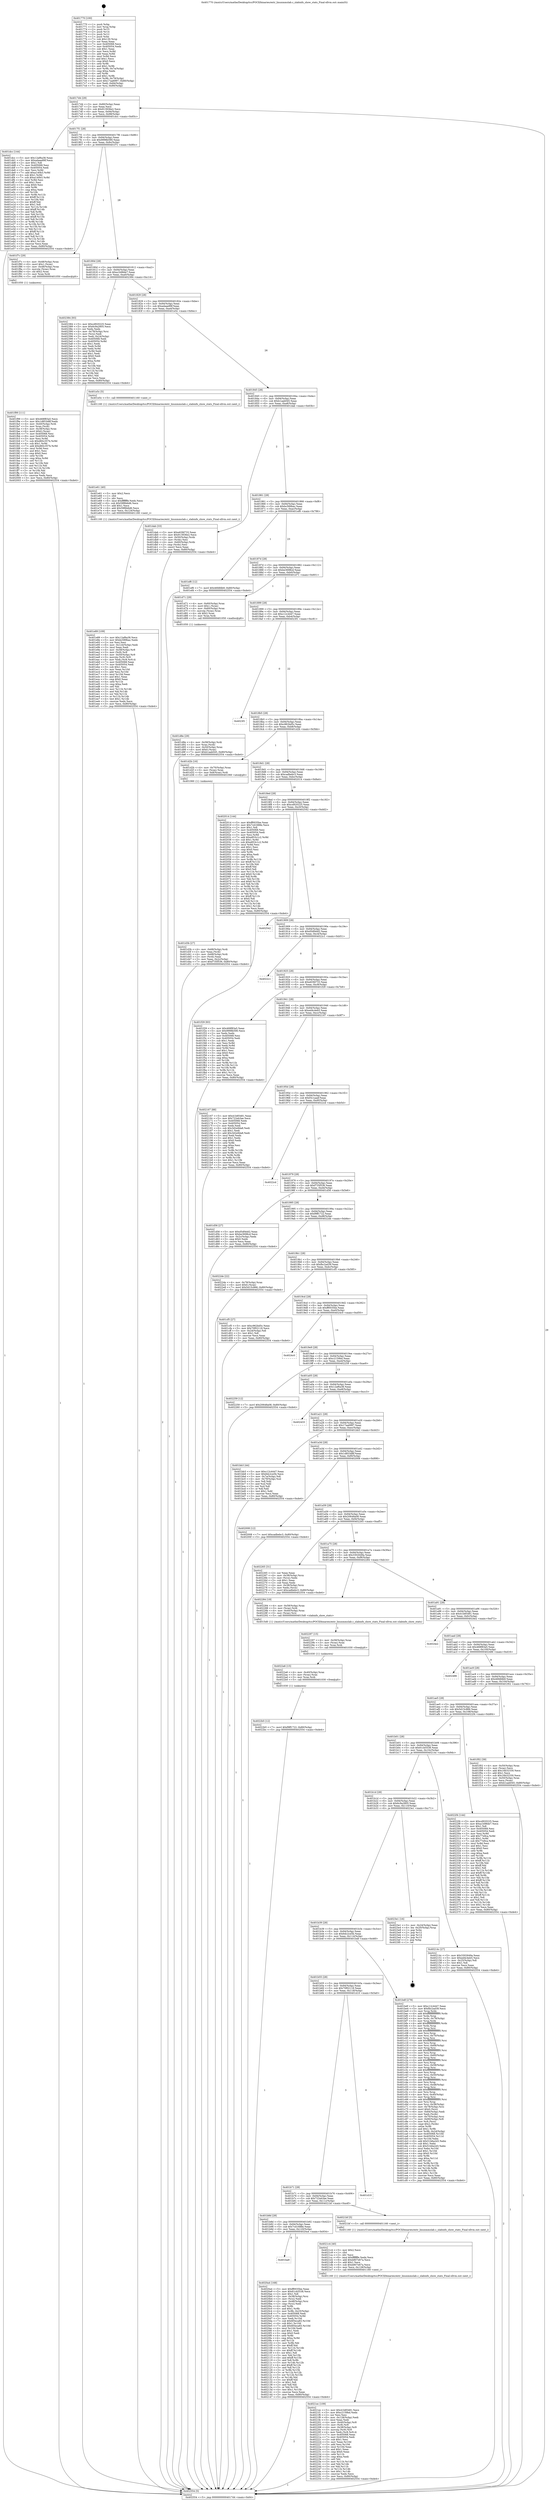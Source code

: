 digraph "0x401770" {
  label = "0x401770 (/mnt/c/Users/mathe/Desktop/tcc/POCII/binaries/extr_linuxmmslab.c_slabinfo_show_stats_Final-ollvm.out::main(0))"
  labelloc = "t"
  node[shape=record]

  Entry [label="",width=0.3,height=0.3,shape=circle,fillcolor=black,style=filled]
  "0x4017d4" [label="{
     0x4017d4 [29]\l
     | [instrs]\l
     &nbsp;&nbsp;0x4017d4 \<+3\>: mov -0x80(%rbp),%eax\l
     &nbsp;&nbsp;0x4017d7 \<+2\>: mov %eax,%ecx\l
     &nbsp;&nbsp;0x4017d9 \<+6\>: sub $0x913936e2,%ecx\l
     &nbsp;&nbsp;0x4017df \<+6\>: mov %eax,-0x94(%rbp)\l
     &nbsp;&nbsp;0x4017e5 \<+6\>: mov %ecx,-0x98(%rbp)\l
     &nbsp;&nbsp;0x4017eb \<+6\>: je 0000000000401dcc \<main+0x65c\>\l
  }"]
  "0x401dcc" [label="{
     0x401dcc [144]\l
     | [instrs]\l
     &nbsp;&nbsp;0x401dcc \<+5\>: mov $0x12af6a38,%eax\l
     &nbsp;&nbsp;0x401dd1 \<+5\>: mov $0xadaae89f,%ecx\l
     &nbsp;&nbsp;0x401dd6 \<+2\>: mov $0x1,%dl\l
     &nbsp;&nbsp;0x401dd8 \<+7\>: mov 0x405068,%esi\l
     &nbsp;&nbsp;0x401ddf \<+7\>: mov 0x405054,%edi\l
     &nbsp;&nbsp;0x401de6 \<+3\>: mov %esi,%r8d\l
     &nbsp;&nbsp;0x401de9 \<+7\>: add $0xa140b3,%r8d\l
     &nbsp;&nbsp;0x401df0 \<+4\>: sub $0x1,%r8d\l
     &nbsp;&nbsp;0x401df4 \<+7\>: sub $0xa140b3,%r8d\l
     &nbsp;&nbsp;0x401dfb \<+4\>: imul %r8d,%esi\l
     &nbsp;&nbsp;0x401dff \<+3\>: and $0x1,%esi\l
     &nbsp;&nbsp;0x401e02 \<+3\>: cmp $0x0,%esi\l
     &nbsp;&nbsp;0x401e05 \<+4\>: sete %r9b\l
     &nbsp;&nbsp;0x401e09 \<+3\>: cmp $0xa,%edi\l
     &nbsp;&nbsp;0x401e0c \<+4\>: setl %r10b\l
     &nbsp;&nbsp;0x401e10 \<+3\>: mov %r9b,%r11b\l
     &nbsp;&nbsp;0x401e13 \<+4\>: xor $0xff,%r11b\l
     &nbsp;&nbsp;0x401e17 \<+3\>: mov %r10b,%bl\l
     &nbsp;&nbsp;0x401e1a \<+3\>: xor $0xff,%bl\l
     &nbsp;&nbsp;0x401e1d \<+3\>: xor $0x1,%dl\l
     &nbsp;&nbsp;0x401e20 \<+3\>: mov %r11b,%r14b\l
     &nbsp;&nbsp;0x401e23 \<+4\>: and $0xff,%r14b\l
     &nbsp;&nbsp;0x401e27 \<+3\>: and %dl,%r9b\l
     &nbsp;&nbsp;0x401e2a \<+3\>: mov %bl,%r15b\l
     &nbsp;&nbsp;0x401e2d \<+4\>: and $0xff,%r15b\l
     &nbsp;&nbsp;0x401e31 \<+3\>: and %dl,%r10b\l
     &nbsp;&nbsp;0x401e34 \<+3\>: or %r9b,%r14b\l
     &nbsp;&nbsp;0x401e37 \<+3\>: or %r10b,%r15b\l
     &nbsp;&nbsp;0x401e3a \<+3\>: xor %r15b,%r14b\l
     &nbsp;&nbsp;0x401e3d \<+3\>: or %bl,%r11b\l
     &nbsp;&nbsp;0x401e40 \<+4\>: xor $0xff,%r11b\l
     &nbsp;&nbsp;0x401e44 \<+3\>: or $0x1,%dl\l
     &nbsp;&nbsp;0x401e47 \<+3\>: and %dl,%r11b\l
     &nbsp;&nbsp;0x401e4a \<+3\>: or %r11b,%r14b\l
     &nbsp;&nbsp;0x401e4d \<+4\>: test $0x1,%r14b\l
     &nbsp;&nbsp;0x401e51 \<+3\>: cmovne %ecx,%eax\l
     &nbsp;&nbsp;0x401e54 \<+3\>: mov %eax,-0x80(%rbp)\l
     &nbsp;&nbsp;0x401e57 \<+5\>: jmp 0000000000402554 \<main+0xde4\>\l
  }"]
  "0x4017f1" [label="{
     0x4017f1 [28]\l
     | [instrs]\l
     &nbsp;&nbsp;0x4017f1 \<+5\>: jmp 00000000004017f6 \<main+0x86\>\l
     &nbsp;&nbsp;0x4017f6 \<+6\>: mov -0x94(%rbp),%eax\l
     &nbsp;&nbsp;0x4017fc \<+5\>: sub $0x9998b590,%eax\l
     &nbsp;&nbsp;0x401801 \<+6\>: mov %eax,-0x9c(%rbp)\l
     &nbsp;&nbsp;0x401807 \<+6\>: je 0000000000401f7c \<main+0x80c\>\l
  }"]
  Exit [label="",width=0.3,height=0.3,shape=circle,fillcolor=black,style=filled,peripheries=2]
  "0x401f7c" [label="{
     0x401f7c [29]\l
     | [instrs]\l
     &nbsp;&nbsp;0x401f7c \<+4\>: mov -0x48(%rbp),%rax\l
     &nbsp;&nbsp;0x401f80 \<+6\>: movl $0x1,(%rax)\l
     &nbsp;&nbsp;0x401f86 \<+4\>: mov -0x48(%rbp),%rax\l
     &nbsp;&nbsp;0x401f8a \<+3\>: movslq (%rax),%rax\l
     &nbsp;&nbsp;0x401f8d \<+4\>: shl $0x2,%rax\l
     &nbsp;&nbsp;0x401f91 \<+3\>: mov %rax,%rdi\l
     &nbsp;&nbsp;0x401f94 \<+5\>: call 0000000000401050 \<malloc@plt\>\l
     | [calls]\l
     &nbsp;&nbsp;0x401050 \{1\} (unknown)\l
  }"]
  "0x40180d" [label="{
     0x40180d [28]\l
     | [instrs]\l
     &nbsp;&nbsp;0x40180d \<+5\>: jmp 0000000000401812 \<main+0xa2\>\l
     &nbsp;&nbsp;0x401812 \<+6\>: mov -0x94(%rbp),%eax\l
     &nbsp;&nbsp;0x401818 \<+5\>: sub $0xa1b98de7,%eax\l
     &nbsp;&nbsp;0x40181d \<+6\>: mov %eax,-0xa0(%rbp)\l
     &nbsp;&nbsp;0x401823 \<+6\>: je 0000000000402384 \<main+0xc14\>\l
  }"]
  "0x4022b5" [label="{
     0x4022b5 [12]\l
     | [instrs]\l
     &nbsp;&nbsp;0x4022b5 \<+7\>: movl $0xf9ff1722,-0x80(%rbp)\l
     &nbsp;&nbsp;0x4022bc \<+5\>: jmp 0000000000402554 \<main+0xde4\>\l
  }"]
  "0x402384" [label="{
     0x402384 [93]\l
     | [instrs]\l
     &nbsp;&nbsp;0x402384 \<+5\>: mov $0xcd920225,%eax\l
     &nbsp;&nbsp;0x402389 \<+5\>: mov $0x6c9a2805,%ecx\l
     &nbsp;&nbsp;0x40238e \<+2\>: xor %edx,%edx\l
     &nbsp;&nbsp;0x402390 \<+4\>: mov -0x78(%rbp),%rsi\l
     &nbsp;&nbsp;0x402394 \<+2\>: mov (%rsi),%edi\l
     &nbsp;&nbsp;0x402396 \<+3\>: mov %edi,-0x24(%rbp)\l
     &nbsp;&nbsp;0x402399 \<+7\>: mov 0x405068,%edi\l
     &nbsp;&nbsp;0x4023a0 \<+8\>: mov 0x405054,%r8d\l
     &nbsp;&nbsp;0x4023a8 \<+3\>: sub $0x1,%edx\l
     &nbsp;&nbsp;0x4023ab \<+3\>: mov %edi,%r9d\l
     &nbsp;&nbsp;0x4023ae \<+3\>: add %edx,%r9d\l
     &nbsp;&nbsp;0x4023b1 \<+4\>: imul %r9d,%edi\l
     &nbsp;&nbsp;0x4023b5 \<+3\>: and $0x1,%edi\l
     &nbsp;&nbsp;0x4023b8 \<+3\>: cmp $0x0,%edi\l
     &nbsp;&nbsp;0x4023bb \<+4\>: sete %r10b\l
     &nbsp;&nbsp;0x4023bf \<+4\>: cmp $0xa,%r8d\l
     &nbsp;&nbsp;0x4023c3 \<+4\>: setl %r11b\l
     &nbsp;&nbsp;0x4023c7 \<+3\>: mov %r10b,%bl\l
     &nbsp;&nbsp;0x4023ca \<+3\>: and %r11b,%bl\l
     &nbsp;&nbsp;0x4023cd \<+3\>: xor %r11b,%r10b\l
     &nbsp;&nbsp;0x4023d0 \<+3\>: or %r10b,%bl\l
     &nbsp;&nbsp;0x4023d3 \<+3\>: test $0x1,%bl\l
     &nbsp;&nbsp;0x4023d6 \<+3\>: cmovne %ecx,%eax\l
     &nbsp;&nbsp;0x4023d9 \<+3\>: mov %eax,-0x80(%rbp)\l
     &nbsp;&nbsp;0x4023dc \<+5\>: jmp 0000000000402554 \<main+0xde4\>\l
  }"]
  "0x401829" [label="{
     0x401829 [28]\l
     | [instrs]\l
     &nbsp;&nbsp;0x401829 \<+5\>: jmp 000000000040182e \<main+0xbe\>\l
     &nbsp;&nbsp;0x40182e \<+6\>: mov -0x94(%rbp),%eax\l
     &nbsp;&nbsp;0x401834 \<+5\>: sub $0xadaae89f,%eax\l
     &nbsp;&nbsp;0x401839 \<+6\>: mov %eax,-0xa4(%rbp)\l
     &nbsp;&nbsp;0x40183f \<+6\>: je 0000000000401e5c \<main+0x6ec\>\l
  }"]
  "0x4022a6" [label="{
     0x4022a6 [15]\l
     | [instrs]\l
     &nbsp;&nbsp;0x4022a6 \<+4\>: mov -0x40(%rbp),%rax\l
     &nbsp;&nbsp;0x4022aa \<+3\>: mov (%rax),%rax\l
     &nbsp;&nbsp;0x4022ad \<+3\>: mov %rax,%rdi\l
     &nbsp;&nbsp;0x4022b0 \<+5\>: call 0000000000401030 \<free@plt\>\l
     | [calls]\l
     &nbsp;&nbsp;0x401030 \{1\} (unknown)\l
  }"]
  "0x401e5c" [label="{
     0x401e5c [5]\l
     | [instrs]\l
     &nbsp;&nbsp;0x401e5c \<+5\>: call 0000000000401160 \<next_i\>\l
     | [calls]\l
     &nbsp;&nbsp;0x401160 \{1\} (/mnt/c/Users/mathe/Desktop/tcc/POCII/binaries/extr_linuxmmslab.c_slabinfo_show_stats_Final-ollvm.out::next_i)\l
  }"]
  "0x401845" [label="{
     0x401845 [28]\l
     | [instrs]\l
     &nbsp;&nbsp;0x401845 \<+5\>: jmp 000000000040184a \<main+0xda\>\l
     &nbsp;&nbsp;0x40184a \<+6\>: mov -0x94(%rbp),%eax\l
     &nbsp;&nbsp;0x401850 \<+5\>: sub $0xb1aab045,%eax\l
     &nbsp;&nbsp;0x401855 \<+6\>: mov %eax,-0xa8(%rbp)\l
     &nbsp;&nbsp;0x40185b \<+6\>: je 0000000000401dab \<main+0x63b\>\l
  }"]
  "0x402297" [label="{
     0x402297 [15]\l
     | [instrs]\l
     &nbsp;&nbsp;0x402297 \<+4\>: mov -0x58(%rbp),%rax\l
     &nbsp;&nbsp;0x40229b \<+3\>: mov (%rax),%rax\l
     &nbsp;&nbsp;0x40229e \<+3\>: mov %rax,%rdi\l
     &nbsp;&nbsp;0x4022a1 \<+5\>: call 0000000000401030 \<free@plt\>\l
     | [calls]\l
     &nbsp;&nbsp;0x401030 \{1\} (unknown)\l
  }"]
  "0x401dab" [label="{
     0x401dab [33]\l
     | [instrs]\l
     &nbsp;&nbsp;0x401dab \<+5\>: mov $0xe63fd733,%eax\l
     &nbsp;&nbsp;0x401db0 \<+5\>: mov $0x913936e2,%ecx\l
     &nbsp;&nbsp;0x401db5 \<+4\>: mov -0x50(%rbp),%rdx\l
     &nbsp;&nbsp;0x401db9 \<+2\>: mov (%rdx),%esi\l
     &nbsp;&nbsp;0x401dbb \<+4\>: mov -0x60(%rbp),%rdx\l
     &nbsp;&nbsp;0x401dbf \<+2\>: cmp (%rdx),%esi\l
     &nbsp;&nbsp;0x401dc1 \<+3\>: cmovl %ecx,%eax\l
     &nbsp;&nbsp;0x401dc4 \<+3\>: mov %eax,-0x80(%rbp)\l
     &nbsp;&nbsp;0x401dc7 \<+5\>: jmp 0000000000402554 \<main+0xde4\>\l
  }"]
  "0x401861" [label="{
     0x401861 [28]\l
     | [instrs]\l
     &nbsp;&nbsp;0x401861 \<+5\>: jmp 0000000000401866 \<main+0xf6\>\l
     &nbsp;&nbsp;0x401866 \<+6\>: mov -0x94(%rbp),%eax\l
     &nbsp;&nbsp;0x40186c \<+5\>: sub $0xbc589bac,%eax\l
     &nbsp;&nbsp;0x401871 \<+6\>: mov %eax,-0xac(%rbp)\l
     &nbsp;&nbsp;0x401877 \<+6\>: je 0000000000401ef6 \<main+0x786\>\l
  }"]
  "0x4021ec" [label="{
     0x4021ec [109]\l
     | [instrs]\l
     &nbsp;&nbsp;0x4021ec \<+5\>: mov $0x41b85481,%ecx\l
     &nbsp;&nbsp;0x4021f1 \<+5\>: mov $0xc2159bd,%edx\l
     &nbsp;&nbsp;0x4021f6 \<+2\>: xor %esi,%esi\l
     &nbsp;&nbsp;0x4021f8 \<+6\>: mov -0x128(%rbp),%edi\l
     &nbsp;&nbsp;0x4021fe \<+3\>: imul %eax,%edi\l
     &nbsp;&nbsp;0x402201 \<+4\>: mov -0x40(%rbp),%r8\l
     &nbsp;&nbsp;0x402205 \<+3\>: mov (%r8),%r8\l
     &nbsp;&nbsp;0x402208 \<+4\>: mov -0x38(%rbp),%r9\l
     &nbsp;&nbsp;0x40220c \<+3\>: movslq (%r9),%r9\l
     &nbsp;&nbsp;0x40220f \<+4\>: mov %edi,(%r8,%r9,4)\l
     &nbsp;&nbsp;0x402213 \<+7\>: mov 0x405068,%eax\l
     &nbsp;&nbsp;0x40221a \<+7\>: mov 0x405054,%edi\l
     &nbsp;&nbsp;0x402221 \<+3\>: sub $0x1,%esi\l
     &nbsp;&nbsp;0x402224 \<+3\>: mov %eax,%r10d\l
     &nbsp;&nbsp;0x402227 \<+3\>: add %esi,%r10d\l
     &nbsp;&nbsp;0x40222a \<+4\>: imul %r10d,%eax\l
     &nbsp;&nbsp;0x40222e \<+3\>: and $0x1,%eax\l
     &nbsp;&nbsp;0x402231 \<+3\>: cmp $0x0,%eax\l
     &nbsp;&nbsp;0x402234 \<+4\>: sete %r11b\l
     &nbsp;&nbsp;0x402238 \<+3\>: cmp $0xa,%edi\l
     &nbsp;&nbsp;0x40223b \<+3\>: setl %bl\l
     &nbsp;&nbsp;0x40223e \<+3\>: mov %r11b,%r14b\l
     &nbsp;&nbsp;0x402241 \<+3\>: and %bl,%r14b\l
     &nbsp;&nbsp;0x402244 \<+3\>: xor %bl,%r11b\l
     &nbsp;&nbsp;0x402247 \<+3\>: or %r11b,%r14b\l
     &nbsp;&nbsp;0x40224a \<+4\>: test $0x1,%r14b\l
     &nbsp;&nbsp;0x40224e \<+3\>: cmovne %edx,%ecx\l
     &nbsp;&nbsp;0x402251 \<+3\>: mov %ecx,-0x80(%rbp)\l
     &nbsp;&nbsp;0x402254 \<+5\>: jmp 0000000000402554 \<main+0xde4\>\l
  }"]
  "0x401ef6" [label="{
     0x401ef6 [12]\l
     | [instrs]\l
     &nbsp;&nbsp;0x401ef6 \<+7\>: movl $0x46fdfdb9,-0x80(%rbp)\l
     &nbsp;&nbsp;0x401efd \<+5\>: jmp 0000000000402554 \<main+0xde4\>\l
  }"]
  "0x40187d" [label="{
     0x40187d [28]\l
     | [instrs]\l
     &nbsp;&nbsp;0x40187d \<+5\>: jmp 0000000000401882 \<main+0x112\>\l
     &nbsp;&nbsp;0x401882 \<+6\>: mov -0x94(%rbp),%eax\l
     &nbsp;&nbsp;0x401888 \<+5\>: sub $0xbe3698cd,%eax\l
     &nbsp;&nbsp;0x40188d \<+6\>: mov %eax,-0xb0(%rbp)\l
     &nbsp;&nbsp;0x401893 \<+6\>: je 0000000000401d71 \<main+0x601\>\l
  }"]
  "0x4021c4" [label="{
     0x4021c4 [40]\l
     | [instrs]\l
     &nbsp;&nbsp;0x4021c4 \<+5\>: mov $0x2,%ecx\l
     &nbsp;&nbsp;0x4021c9 \<+1\>: cltd\l
     &nbsp;&nbsp;0x4021ca \<+2\>: idiv %ecx\l
     &nbsp;&nbsp;0x4021cc \<+6\>: imul $0xfffffffe,%edx,%ecx\l
     &nbsp;&nbsp;0x4021d2 \<+6\>: add $0xb807e67a,%ecx\l
     &nbsp;&nbsp;0x4021d8 \<+3\>: add $0x1,%ecx\l
     &nbsp;&nbsp;0x4021db \<+6\>: sub $0xb807e67a,%ecx\l
     &nbsp;&nbsp;0x4021e1 \<+6\>: mov %ecx,-0x128(%rbp)\l
     &nbsp;&nbsp;0x4021e7 \<+5\>: call 0000000000401160 \<next_i\>\l
     | [calls]\l
     &nbsp;&nbsp;0x401160 \{1\} (/mnt/c/Users/mathe/Desktop/tcc/POCII/binaries/extr_linuxmmslab.c_slabinfo_show_stats_Final-ollvm.out::next_i)\l
  }"]
  "0x401d71" [label="{
     0x401d71 [29]\l
     | [instrs]\l
     &nbsp;&nbsp;0x401d71 \<+4\>: mov -0x60(%rbp),%rax\l
     &nbsp;&nbsp;0x401d75 \<+6\>: movl $0x1,(%rax)\l
     &nbsp;&nbsp;0x401d7b \<+4\>: mov -0x60(%rbp),%rax\l
     &nbsp;&nbsp;0x401d7f \<+3\>: movslq (%rax),%rax\l
     &nbsp;&nbsp;0x401d82 \<+4\>: shl $0x2,%rax\l
     &nbsp;&nbsp;0x401d86 \<+3\>: mov %rax,%rdi\l
     &nbsp;&nbsp;0x401d89 \<+5\>: call 0000000000401050 \<malloc@plt\>\l
     | [calls]\l
     &nbsp;&nbsp;0x401050 \{1\} (unknown)\l
  }"]
  "0x401899" [label="{
     0x401899 [28]\l
     | [instrs]\l
     &nbsp;&nbsp;0x401899 \<+5\>: jmp 000000000040189e \<main+0x12e\>\l
     &nbsp;&nbsp;0x40189e \<+6\>: mov -0x94(%rbp),%eax\l
     &nbsp;&nbsp;0x4018a4 \<+5\>: sub $0xc12c4447,%eax\l
     &nbsp;&nbsp;0x4018a9 \<+6\>: mov %eax,-0xb4(%rbp)\l
     &nbsp;&nbsp;0x4018af \<+6\>: je 00000000004023f1 \<main+0xc81\>\l
  }"]
  "0x401ba9" [label="{
     0x401ba9\l
  }", style=dashed]
  "0x4023f1" [label="{
     0x4023f1\l
  }", style=dashed]
  "0x4018b5" [label="{
     0x4018b5 [28]\l
     | [instrs]\l
     &nbsp;&nbsp;0x4018b5 \<+5\>: jmp 00000000004018ba \<main+0x14a\>\l
     &nbsp;&nbsp;0x4018ba \<+6\>: mov -0x94(%rbp),%eax\l
     &nbsp;&nbsp;0x4018c0 \<+5\>: sub $0xc962bd5c,%eax\l
     &nbsp;&nbsp;0x4018c5 \<+6\>: mov %eax,-0xb8(%rbp)\l
     &nbsp;&nbsp;0x4018cb \<+6\>: je 0000000000401d2b \<main+0x5bb\>\l
  }"]
  "0x4020a4" [label="{
     0x4020a4 [168]\l
     | [instrs]\l
     &nbsp;&nbsp;0x4020a4 \<+5\>: mov $0xff0035be,%eax\l
     &nbsp;&nbsp;0x4020a9 \<+5\>: mov $0x61cb5538,%ecx\l
     &nbsp;&nbsp;0x4020ae \<+2\>: mov $0x1,%dl\l
     &nbsp;&nbsp;0x4020b0 \<+4\>: mov -0x38(%rbp),%rsi\l
     &nbsp;&nbsp;0x4020b4 \<+2\>: mov (%rsi),%edi\l
     &nbsp;&nbsp;0x4020b6 \<+4\>: mov -0x48(%rbp),%rsi\l
     &nbsp;&nbsp;0x4020ba \<+2\>: cmp (%rsi),%edi\l
     &nbsp;&nbsp;0x4020bc \<+4\>: setl %r8b\l
     &nbsp;&nbsp;0x4020c0 \<+4\>: and $0x1,%r8b\l
     &nbsp;&nbsp;0x4020c4 \<+4\>: mov %r8b,-0x25(%rbp)\l
     &nbsp;&nbsp;0x4020c8 \<+7\>: mov 0x405068,%edi\l
     &nbsp;&nbsp;0x4020cf \<+8\>: mov 0x405054,%r9d\l
     &nbsp;&nbsp;0x4020d7 \<+3\>: mov %edi,%r10d\l
     &nbsp;&nbsp;0x4020da \<+7\>: sub $0x6f3eca83,%r10d\l
     &nbsp;&nbsp;0x4020e1 \<+4\>: sub $0x1,%r10d\l
     &nbsp;&nbsp;0x4020e5 \<+7\>: add $0x6f3eca83,%r10d\l
     &nbsp;&nbsp;0x4020ec \<+4\>: imul %r10d,%edi\l
     &nbsp;&nbsp;0x4020f0 \<+3\>: and $0x1,%edi\l
     &nbsp;&nbsp;0x4020f3 \<+3\>: cmp $0x0,%edi\l
     &nbsp;&nbsp;0x4020f6 \<+4\>: sete %r8b\l
     &nbsp;&nbsp;0x4020fa \<+4\>: cmp $0xa,%r9d\l
     &nbsp;&nbsp;0x4020fe \<+4\>: setl %r11b\l
     &nbsp;&nbsp;0x402102 \<+3\>: mov %r8b,%bl\l
     &nbsp;&nbsp;0x402105 \<+3\>: xor $0xff,%bl\l
     &nbsp;&nbsp;0x402108 \<+3\>: mov %r11b,%r14b\l
     &nbsp;&nbsp;0x40210b \<+4\>: xor $0xff,%r14b\l
     &nbsp;&nbsp;0x40210f \<+3\>: xor $0x1,%dl\l
     &nbsp;&nbsp;0x402112 \<+3\>: mov %bl,%r15b\l
     &nbsp;&nbsp;0x402115 \<+4\>: and $0xff,%r15b\l
     &nbsp;&nbsp;0x402119 \<+3\>: and %dl,%r8b\l
     &nbsp;&nbsp;0x40211c \<+3\>: mov %r14b,%r12b\l
     &nbsp;&nbsp;0x40211f \<+4\>: and $0xff,%r12b\l
     &nbsp;&nbsp;0x402123 \<+3\>: and %dl,%r11b\l
     &nbsp;&nbsp;0x402126 \<+3\>: or %r8b,%r15b\l
     &nbsp;&nbsp;0x402129 \<+3\>: or %r11b,%r12b\l
     &nbsp;&nbsp;0x40212c \<+3\>: xor %r12b,%r15b\l
     &nbsp;&nbsp;0x40212f \<+3\>: or %r14b,%bl\l
     &nbsp;&nbsp;0x402132 \<+3\>: xor $0xff,%bl\l
     &nbsp;&nbsp;0x402135 \<+3\>: or $0x1,%dl\l
     &nbsp;&nbsp;0x402138 \<+2\>: and %dl,%bl\l
     &nbsp;&nbsp;0x40213a \<+3\>: or %bl,%r15b\l
     &nbsp;&nbsp;0x40213d \<+4\>: test $0x1,%r15b\l
     &nbsp;&nbsp;0x402141 \<+3\>: cmovne %ecx,%eax\l
     &nbsp;&nbsp;0x402144 \<+3\>: mov %eax,-0x80(%rbp)\l
     &nbsp;&nbsp;0x402147 \<+5\>: jmp 0000000000402554 \<main+0xde4\>\l
  }"]
  "0x401d2b" [label="{
     0x401d2b [16]\l
     | [instrs]\l
     &nbsp;&nbsp;0x401d2b \<+4\>: mov -0x70(%rbp),%rax\l
     &nbsp;&nbsp;0x401d2f \<+3\>: mov (%rax),%rax\l
     &nbsp;&nbsp;0x401d32 \<+4\>: mov 0x8(%rax),%rdi\l
     &nbsp;&nbsp;0x401d36 \<+5\>: call 0000000000401060 \<atoi@plt\>\l
     | [calls]\l
     &nbsp;&nbsp;0x401060 \{1\} (unknown)\l
  }"]
  "0x4018d1" [label="{
     0x4018d1 [28]\l
     | [instrs]\l
     &nbsp;&nbsp;0x4018d1 \<+5\>: jmp 00000000004018d6 \<main+0x166\>\l
     &nbsp;&nbsp;0x4018d6 \<+6\>: mov -0x94(%rbp),%eax\l
     &nbsp;&nbsp;0x4018dc \<+5\>: sub $0xcadbebc3,%eax\l
     &nbsp;&nbsp;0x4018e1 \<+6\>: mov %eax,-0xbc(%rbp)\l
     &nbsp;&nbsp;0x4018e7 \<+6\>: je 0000000000402014 \<main+0x8a4\>\l
  }"]
  "0x401b8d" [label="{
     0x401b8d [28]\l
     | [instrs]\l
     &nbsp;&nbsp;0x401b8d \<+5\>: jmp 0000000000401b92 \<main+0x422\>\l
     &nbsp;&nbsp;0x401b92 \<+6\>: mov -0x94(%rbp),%eax\l
     &nbsp;&nbsp;0x401b98 \<+5\>: sub $0x7cd1688e,%eax\l
     &nbsp;&nbsp;0x401b9d \<+6\>: mov %eax,-0x120(%rbp)\l
     &nbsp;&nbsp;0x401ba3 \<+6\>: je 00000000004020a4 \<main+0x934\>\l
  }"]
  "0x402014" [label="{
     0x402014 [144]\l
     | [instrs]\l
     &nbsp;&nbsp;0x402014 \<+5\>: mov $0xff0035be,%eax\l
     &nbsp;&nbsp;0x402019 \<+5\>: mov $0x7cd1688e,%ecx\l
     &nbsp;&nbsp;0x40201e \<+2\>: mov $0x1,%dl\l
     &nbsp;&nbsp;0x402020 \<+7\>: mov 0x405068,%esi\l
     &nbsp;&nbsp;0x402027 \<+7\>: mov 0x405054,%edi\l
     &nbsp;&nbsp;0x40202e \<+3\>: mov %esi,%r8d\l
     &nbsp;&nbsp;0x402031 \<+7\>: add $0xe853c1c2,%r8d\l
     &nbsp;&nbsp;0x402038 \<+4\>: sub $0x1,%r8d\l
     &nbsp;&nbsp;0x40203c \<+7\>: sub $0xe853c1c2,%r8d\l
     &nbsp;&nbsp;0x402043 \<+4\>: imul %r8d,%esi\l
     &nbsp;&nbsp;0x402047 \<+3\>: and $0x1,%esi\l
     &nbsp;&nbsp;0x40204a \<+3\>: cmp $0x0,%esi\l
     &nbsp;&nbsp;0x40204d \<+4\>: sete %r9b\l
     &nbsp;&nbsp;0x402051 \<+3\>: cmp $0xa,%edi\l
     &nbsp;&nbsp;0x402054 \<+4\>: setl %r10b\l
     &nbsp;&nbsp;0x402058 \<+3\>: mov %r9b,%r11b\l
     &nbsp;&nbsp;0x40205b \<+4\>: xor $0xff,%r11b\l
     &nbsp;&nbsp;0x40205f \<+3\>: mov %r10b,%bl\l
     &nbsp;&nbsp;0x402062 \<+3\>: xor $0xff,%bl\l
     &nbsp;&nbsp;0x402065 \<+3\>: xor $0x0,%dl\l
     &nbsp;&nbsp;0x402068 \<+3\>: mov %r11b,%r14b\l
     &nbsp;&nbsp;0x40206b \<+4\>: and $0x0,%r14b\l
     &nbsp;&nbsp;0x40206f \<+3\>: and %dl,%r9b\l
     &nbsp;&nbsp;0x402072 \<+3\>: mov %bl,%r15b\l
     &nbsp;&nbsp;0x402075 \<+4\>: and $0x0,%r15b\l
     &nbsp;&nbsp;0x402079 \<+3\>: and %dl,%r10b\l
     &nbsp;&nbsp;0x40207c \<+3\>: or %r9b,%r14b\l
     &nbsp;&nbsp;0x40207f \<+3\>: or %r10b,%r15b\l
     &nbsp;&nbsp;0x402082 \<+3\>: xor %r15b,%r14b\l
     &nbsp;&nbsp;0x402085 \<+3\>: or %bl,%r11b\l
     &nbsp;&nbsp;0x402088 \<+4\>: xor $0xff,%r11b\l
     &nbsp;&nbsp;0x40208c \<+3\>: or $0x0,%dl\l
     &nbsp;&nbsp;0x40208f \<+3\>: and %dl,%r11b\l
     &nbsp;&nbsp;0x402092 \<+3\>: or %r11b,%r14b\l
     &nbsp;&nbsp;0x402095 \<+4\>: test $0x1,%r14b\l
     &nbsp;&nbsp;0x402099 \<+3\>: cmovne %ecx,%eax\l
     &nbsp;&nbsp;0x40209c \<+3\>: mov %eax,-0x80(%rbp)\l
     &nbsp;&nbsp;0x40209f \<+5\>: jmp 0000000000402554 \<main+0xde4\>\l
  }"]
  "0x4018ed" [label="{
     0x4018ed [28]\l
     | [instrs]\l
     &nbsp;&nbsp;0x4018ed \<+5\>: jmp 00000000004018f2 \<main+0x182\>\l
     &nbsp;&nbsp;0x4018f2 \<+6\>: mov -0x94(%rbp),%eax\l
     &nbsp;&nbsp;0x4018f8 \<+5\>: sub $0xcd920225,%eax\l
     &nbsp;&nbsp;0x4018fd \<+6\>: mov %eax,-0xc0(%rbp)\l
     &nbsp;&nbsp;0x401903 \<+6\>: je 0000000000402542 \<main+0xdd2\>\l
  }"]
  "0x4021bf" [label="{
     0x4021bf [5]\l
     | [instrs]\l
     &nbsp;&nbsp;0x4021bf \<+5\>: call 0000000000401160 \<next_i\>\l
     | [calls]\l
     &nbsp;&nbsp;0x401160 \{1\} (/mnt/c/Users/mathe/Desktop/tcc/POCII/binaries/extr_linuxmmslab.c_slabinfo_show_stats_Final-ollvm.out::next_i)\l
  }"]
  "0x402542" [label="{
     0x402542\l
  }", style=dashed]
  "0x401909" [label="{
     0x401909 [28]\l
     | [instrs]\l
     &nbsp;&nbsp;0x401909 \<+5\>: jmp 000000000040190e \<main+0x19e\>\l
     &nbsp;&nbsp;0x40190e \<+6\>: mov -0x94(%rbp),%eax\l
     &nbsp;&nbsp;0x401914 \<+5\>: sub $0xd5df4dd2,%eax\l
     &nbsp;&nbsp;0x401919 \<+6\>: mov %eax,-0xc4(%rbp)\l
     &nbsp;&nbsp;0x40191f \<+6\>: je 00000000004022c1 \<main+0xb51\>\l
  }"]
  "0x401b71" [label="{
     0x401b71 [28]\l
     | [instrs]\l
     &nbsp;&nbsp;0x401b71 \<+5\>: jmp 0000000000401b76 \<main+0x406\>\l
     &nbsp;&nbsp;0x401b76 \<+6\>: mov -0x94(%rbp),%eax\l
     &nbsp;&nbsp;0x401b7c \<+5\>: sub $0x722eb3ae,%eax\l
     &nbsp;&nbsp;0x401b81 \<+6\>: mov %eax,-0x11c(%rbp)\l
     &nbsp;&nbsp;0x401b87 \<+6\>: je 00000000004021bf \<main+0xa4f\>\l
  }"]
  "0x4022c1" [label="{
     0x4022c1\l
  }", style=dashed]
  "0x401925" [label="{
     0x401925 [28]\l
     | [instrs]\l
     &nbsp;&nbsp;0x401925 \<+5\>: jmp 000000000040192a \<main+0x1ba\>\l
     &nbsp;&nbsp;0x40192a \<+6\>: mov -0x94(%rbp),%eax\l
     &nbsp;&nbsp;0x401930 \<+5\>: sub $0xe63fd733,%eax\l
     &nbsp;&nbsp;0x401935 \<+6\>: mov %eax,-0xc8(%rbp)\l
     &nbsp;&nbsp;0x40193b \<+6\>: je 0000000000401f29 \<main+0x7b9\>\l
  }"]
  "0x401d10" [label="{
     0x401d10\l
  }", style=dashed]
  "0x401f29" [label="{
     0x401f29 [83]\l
     | [instrs]\l
     &nbsp;&nbsp;0x401f29 \<+5\>: mov $0x468f83a5,%eax\l
     &nbsp;&nbsp;0x401f2e \<+5\>: mov $0x9998b590,%ecx\l
     &nbsp;&nbsp;0x401f33 \<+2\>: xor %edx,%edx\l
     &nbsp;&nbsp;0x401f35 \<+7\>: mov 0x405068,%esi\l
     &nbsp;&nbsp;0x401f3c \<+7\>: mov 0x405054,%edi\l
     &nbsp;&nbsp;0x401f43 \<+3\>: sub $0x1,%edx\l
     &nbsp;&nbsp;0x401f46 \<+3\>: mov %esi,%r8d\l
     &nbsp;&nbsp;0x401f49 \<+3\>: add %edx,%r8d\l
     &nbsp;&nbsp;0x401f4c \<+4\>: imul %r8d,%esi\l
     &nbsp;&nbsp;0x401f50 \<+3\>: and $0x1,%esi\l
     &nbsp;&nbsp;0x401f53 \<+3\>: cmp $0x0,%esi\l
     &nbsp;&nbsp;0x401f56 \<+4\>: sete %r9b\l
     &nbsp;&nbsp;0x401f5a \<+3\>: cmp $0xa,%edi\l
     &nbsp;&nbsp;0x401f5d \<+4\>: setl %r10b\l
     &nbsp;&nbsp;0x401f61 \<+3\>: mov %r9b,%r11b\l
     &nbsp;&nbsp;0x401f64 \<+3\>: and %r10b,%r11b\l
     &nbsp;&nbsp;0x401f67 \<+3\>: xor %r10b,%r9b\l
     &nbsp;&nbsp;0x401f6a \<+3\>: or %r9b,%r11b\l
     &nbsp;&nbsp;0x401f6d \<+4\>: test $0x1,%r11b\l
     &nbsp;&nbsp;0x401f71 \<+3\>: cmovne %ecx,%eax\l
     &nbsp;&nbsp;0x401f74 \<+3\>: mov %eax,-0x80(%rbp)\l
     &nbsp;&nbsp;0x401f77 \<+5\>: jmp 0000000000402554 \<main+0xde4\>\l
  }"]
  "0x401941" [label="{
     0x401941 [28]\l
     | [instrs]\l
     &nbsp;&nbsp;0x401941 \<+5\>: jmp 0000000000401946 \<main+0x1d6\>\l
     &nbsp;&nbsp;0x401946 \<+6\>: mov -0x94(%rbp),%eax\l
     &nbsp;&nbsp;0x40194c \<+5\>: sub $0xed4c4eb5,%eax\l
     &nbsp;&nbsp;0x401951 \<+6\>: mov %eax,-0xcc(%rbp)\l
     &nbsp;&nbsp;0x401957 \<+6\>: je 0000000000402167 \<main+0x9f7\>\l
  }"]
  "0x401f99" [label="{
     0x401f99 [111]\l
     | [instrs]\l
     &nbsp;&nbsp;0x401f99 \<+5\>: mov $0x468f83a5,%ecx\l
     &nbsp;&nbsp;0x401f9e \<+5\>: mov $0x1d853d8f,%edx\l
     &nbsp;&nbsp;0x401fa3 \<+4\>: mov -0x40(%rbp),%rdi\l
     &nbsp;&nbsp;0x401fa7 \<+3\>: mov %rax,(%rdi)\l
     &nbsp;&nbsp;0x401faa \<+4\>: mov -0x38(%rbp),%rax\l
     &nbsp;&nbsp;0x401fae \<+6\>: movl $0x0,(%rax)\l
     &nbsp;&nbsp;0x401fb4 \<+7\>: mov 0x405068,%esi\l
     &nbsp;&nbsp;0x401fbb \<+8\>: mov 0x405054,%r8d\l
     &nbsp;&nbsp;0x401fc3 \<+3\>: mov %esi,%r9d\l
     &nbsp;&nbsp;0x401fc6 \<+7\>: sub $0xd60c357b,%r9d\l
     &nbsp;&nbsp;0x401fcd \<+4\>: sub $0x1,%r9d\l
     &nbsp;&nbsp;0x401fd1 \<+7\>: add $0xd60c357b,%r9d\l
     &nbsp;&nbsp;0x401fd8 \<+4\>: imul %r9d,%esi\l
     &nbsp;&nbsp;0x401fdc \<+3\>: and $0x1,%esi\l
     &nbsp;&nbsp;0x401fdf \<+3\>: cmp $0x0,%esi\l
     &nbsp;&nbsp;0x401fe2 \<+4\>: sete %r10b\l
     &nbsp;&nbsp;0x401fe6 \<+4\>: cmp $0xa,%r8d\l
     &nbsp;&nbsp;0x401fea \<+4\>: setl %r11b\l
     &nbsp;&nbsp;0x401fee \<+3\>: mov %r10b,%bl\l
     &nbsp;&nbsp;0x401ff1 \<+3\>: and %r11b,%bl\l
     &nbsp;&nbsp;0x401ff4 \<+3\>: xor %r11b,%r10b\l
     &nbsp;&nbsp;0x401ff7 \<+3\>: or %r10b,%bl\l
     &nbsp;&nbsp;0x401ffa \<+3\>: test $0x1,%bl\l
     &nbsp;&nbsp;0x401ffd \<+3\>: cmovne %edx,%ecx\l
     &nbsp;&nbsp;0x402000 \<+3\>: mov %ecx,-0x80(%rbp)\l
     &nbsp;&nbsp;0x402003 \<+5\>: jmp 0000000000402554 \<main+0xde4\>\l
  }"]
  "0x402167" [label="{
     0x402167 [88]\l
     | [instrs]\l
     &nbsp;&nbsp;0x402167 \<+5\>: mov $0x41b85481,%eax\l
     &nbsp;&nbsp;0x40216c \<+5\>: mov $0x722eb3ae,%ecx\l
     &nbsp;&nbsp;0x402171 \<+7\>: mov 0x405068,%edx\l
     &nbsp;&nbsp;0x402178 \<+7\>: mov 0x405054,%esi\l
     &nbsp;&nbsp;0x40217f \<+2\>: mov %edx,%edi\l
     &nbsp;&nbsp;0x402181 \<+6\>: sub $0x3d2e9da8,%edi\l
     &nbsp;&nbsp;0x402187 \<+3\>: sub $0x1,%edi\l
     &nbsp;&nbsp;0x40218a \<+6\>: add $0x3d2e9da8,%edi\l
     &nbsp;&nbsp;0x402190 \<+3\>: imul %edi,%edx\l
     &nbsp;&nbsp;0x402193 \<+3\>: and $0x1,%edx\l
     &nbsp;&nbsp;0x402196 \<+3\>: cmp $0x0,%edx\l
     &nbsp;&nbsp;0x402199 \<+4\>: sete %r8b\l
     &nbsp;&nbsp;0x40219d \<+3\>: cmp $0xa,%esi\l
     &nbsp;&nbsp;0x4021a0 \<+4\>: setl %r9b\l
     &nbsp;&nbsp;0x4021a4 \<+3\>: mov %r8b,%r10b\l
     &nbsp;&nbsp;0x4021a7 \<+3\>: and %r9b,%r10b\l
     &nbsp;&nbsp;0x4021aa \<+3\>: xor %r9b,%r8b\l
     &nbsp;&nbsp;0x4021ad \<+3\>: or %r8b,%r10b\l
     &nbsp;&nbsp;0x4021b0 \<+4\>: test $0x1,%r10b\l
     &nbsp;&nbsp;0x4021b4 \<+3\>: cmovne %ecx,%eax\l
     &nbsp;&nbsp;0x4021b7 \<+3\>: mov %eax,-0x80(%rbp)\l
     &nbsp;&nbsp;0x4021ba \<+5\>: jmp 0000000000402554 \<main+0xde4\>\l
  }"]
  "0x40195d" [label="{
     0x40195d [28]\l
     | [instrs]\l
     &nbsp;&nbsp;0x40195d \<+5\>: jmp 0000000000401962 \<main+0x1f2\>\l
     &nbsp;&nbsp;0x401962 \<+6\>: mov -0x94(%rbp),%eax\l
     &nbsp;&nbsp;0x401968 \<+5\>: sub $0xf3c1aaef,%eax\l
     &nbsp;&nbsp;0x40196d \<+6\>: mov %eax,-0xd0(%rbp)\l
     &nbsp;&nbsp;0x401973 \<+6\>: je 00000000004022cd \<main+0xb5d\>\l
  }"]
  "0x401e89" [label="{
     0x401e89 [109]\l
     | [instrs]\l
     &nbsp;&nbsp;0x401e89 \<+5\>: mov $0x12af6a38,%ecx\l
     &nbsp;&nbsp;0x401e8e \<+5\>: mov $0xbc589bac,%edx\l
     &nbsp;&nbsp;0x401e93 \<+2\>: xor %esi,%esi\l
     &nbsp;&nbsp;0x401e95 \<+6\>: mov -0x124(%rbp),%edi\l
     &nbsp;&nbsp;0x401e9b \<+3\>: imul %eax,%edi\l
     &nbsp;&nbsp;0x401e9e \<+4\>: mov -0x58(%rbp),%r8\l
     &nbsp;&nbsp;0x401ea2 \<+3\>: mov (%r8),%r8\l
     &nbsp;&nbsp;0x401ea5 \<+4\>: mov -0x50(%rbp),%r9\l
     &nbsp;&nbsp;0x401ea9 \<+3\>: movslq (%r9),%r9\l
     &nbsp;&nbsp;0x401eac \<+4\>: mov %edi,(%r8,%r9,4)\l
     &nbsp;&nbsp;0x401eb0 \<+7\>: mov 0x405068,%eax\l
     &nbsp;&nbsp;0x401eb7 \<+7\>: mov 0x405054,%edi\l
     &nbsp;&nbsp;0x401ebe \<+3\>: sub $0x1,%esi\l
     &nbsp;&nbsp;0x401ec1 \<+3\>: mov %eax,%r10d\l
     &nbsp;&nbsp;0x401ec4 \<+3\>: add %esi,%r10d\l
     &nbsp;&nbsp;0x401ec7 \<+4\>: imul %r10d,%eax\l
     &nbsp;&nbsp;0x401ecb \<+3\>: and $0x1,%eax\l
     &nbsp;&nbsp;0x401ece \<+3\>: cmp $0x0,%eax\l
     &nbsp;&nbsp;0x401ed1 \<+4\>: sete %r11b\l
     &nbsp;&nbsp;0x401ed5 \<+3\>: cmp $0xa,%edi\l
     &nbsp;&nbsp;0x401ed8 \<+3\>: setl %bl\l
     &nbsp;&nbsp;0x401edb \<+3\>: mov %r11b,%r14b\l
     &nbsp;&nbsp;0x401ede \<+3\>: and %bl,%r14b\l
     &nbsp;&nbsp;0x401ee1 \<+3\>: xor %bl,%r11b\l
     &nbsp;&nbsp;0x401ee4 \<+3\>: or %r11b,%r14b\l
     &nbsp;&nbsp;0x401ee7 \<+4\>: test $0x1,%r14b\l
     &nbsp;&nbsp;0x401eeb \<+3\>: cmovne %edx,%ecx\l
     &nbsp;&nbsp;0x401eee \<+3\>: mov %ecx,-0x80(%rbp)\l
     &nbsp;&nbsp;0x401ef1 \<+5\>: jmp 0000000000402554 \<main+0xde4\>\l
  }"]
  "0x4022cd" [label="{
     0x4022cd\l
  }", style=dashed]
  "0x401979" [label="{
     0x401979 [28]\l
     | [instrs]\l
     &nbsp;&nbsp;0x401979 \<+5\>: jmp 000000000040197e \<main+0x20e\>\l
     &nbsp;&nbsp;0x40197e \<+6\>: mov -0x94(%rbp),%eax\l
     &nbsp;&nbsp;0x401984 \<+5\>: sub $0xf735f536,%eax\l
     &nbsp;&nbsp;0x401989 \<+6\>: mov %eax,-0xd4(%rbp)\l
     &nbsp;&nbsp;0x40198f \<+6\>: je 0000000000401d56 \<main+0x5e6\>\l
  }"]
  "0x401e61" [label="{
     0x401e61 [40]\l
     | [instrs]\l
     &nbsp;&nbsp;0x401e61 \<+5\>: mov $0x2,%ecx\l
     &nbsp;&nbsp;0x401e66 \<+1\>: cltd\l
     &nbsp;&nbsp;0x401e67 \<+2\>: idiv %ecx\l
     &nbsp;&nbsp;0x401e69 \<+6\>: imul $0xfffffffe,%edx,%ecx\l
     &nbsp;&nbsp;0x401e6f \<+6\>: sub $0x59f6b6d6,%ecx\l
     &nbsp;&nbsp;0x401e75 \<+3\>: add $0x1,%ecx\l
     &nbsp;&nbsp;0x401e78 \<+6\>: add $0x59f6b6d6,%ecx\l
     &nbsp;&nbsp;0x401e7e \<+6\>: mov %ecx,-0x124(%rbp)\l
     &nbsp;&nbsp;0x401e84 \<+5\>: call 0000000000401160 \<next_i\>\l
     | [calls]\l
     &nbsp;&nbsp;0x401160 \{1\} (/mnt/c/Users/mathe/Desktop/tcc/POCII/binaries/extr_linuxmmslab.c_slabinfo_show_stats_Final-ollvm.out::next_i)\l
  }"]
  "0x401d56" [label="{
     0x401d56 [27]\l
     | [instrs]\l
     &nbsp;&nbsp;0x401d56 \<+5\>: mov $0xd5df4dd2,%eax\l
     &nbsp;&nbsp;0x401d5b \<+5\>: mov $0xbe3698cd,%ecx\l
     &nbsp;&nbsp;0x401d60 \<+3\>: mov -0x2c(%rbp),%edx\l
     &nbsp;&nbsp;0x401d63 \<+3\>: cmp $0x0,%edx\l
     &nbsp;&nbsp;0x401d66 \<+3\>: cmove %ecx,%eax\l
     &nbsp;&nbsp;0x401d69 \<+3\>: mov %eax,-0x80(%rbp)\l
     &nbsp;&nbsp;0x401d6c \<+5\>: jmp 0000000000402554 \<main+0xde4\>\l
  }"]
  "0x401995" [label="{
     0x401995 [28]\l
     | [instrs]\l
     &nbsp;&nbsp;0x401995 \<+5\>: jmp 000000000040199a \<main+0x22a\>\l
     &nbsp;&nbsp;0x40199a \<+6\>: mov -0x94(%rbp),%eax\l
     &nbsp;&nbsp;0x4019a0 \<+5\>: sub $0xf9ff1722,%eax\l
     &nbsp;&nbsp;0x4019a5 \<+6\>: mov %eax,-0xd8(%rbp)\l
     &nbsp;&nbsp;0x4019ab \<+6\>: je 00000000004022de \<main+0xb6e\>\l
  }"]
  "0x401d8e" [label="{
     0x401d8e [29]\l
     | [instrs]\l
     &nbsp;&nbsp;0x401d8e \<+4\>: mov -0x58(%rbp),%rdi\l
     &nbsp;&nbsp;0x401d92 \<+3\>: mov %rax,(%rdi)\l
     &nbsp;&nbsp;0x401d95 \<+4\>: mov -0x50(%rbp),%rax\l
     &nbsp;&nbsp;0x401d99 \<+6\>: movl $0x0,(%rax)\l
     &nbsp;&nbsp;0x401d9f \<+7\>: movl $0xb1aab045,-0x80(%rbp)\l
     &nbsp;&nbsp;0x401da6 \<+5\>: jmp 0000000000402554 \<main+0xde4\>\l
  }"]
  "0x4022de" [label="{
     0x4022de [22]\l
     | [instrs]\l
     &nbsp;&nbsp;0x4022de \<+4\>: mov -0x78(%rbp),%rax\l
     &nbsp;&nbsp;0x4022e2 \<+6\>: movl $0x0,(%rax)\l
     &nbsp;&nbsp;0x4022e8 \<+7\>: movl $0x5d15c866,-0x80(%rbp)\l
     &nbsp;&nbsp;0x4022ef \<+5\>: jmp 0000000000402554 \<main+0xde4\>\l
  }"]
  "0x4019b1" [label="{
     0x4019b1 [28]\l
     | [instrs]\l
     &nbsp;&nbsp;0x4019b1 \<+5\>: jmp 00000000004019b6 \<main+0x246\>\l
     &nbsp;&nbsp;0x4019b6 \<+6\>: mov -0x94(%rbp),%eax\l
     &nbsp;&nbsp;0x4019bc \<+5\>: sub $0xfbc2ad39,%eax\l
     &nbsp;&nbsp;0x4019c1 \<+6\>: mov %eax,-0xdc(%rbp)\l
     &nbsp;&nbsp;0x4019c7 \<+6\>: je 0000000000401cf5 \<main+0x585\>\l
  }"]
  "0x401d3b" [label="{
     0x401d3b [27]\l
     | [instrs]\l
     &nbsp;&nbsp;0x401d3b \<+4\>: mov -0x68(%rbp),%rdi\l
     &nbsp;&nbsp;0x401d3f \<+2\>: mov %eax,(%rdi)\l
     &nbsp;&nbsp;0x401d41 \<+4\>: mov -0x68(%rbp),%rdi\l
     &nbsp;&nbsp;0x401d45 \<+2\>: mov (%rdi),%eax\l
     &nbsp;&nbsp;0x401d47 \<+3\>: mov %eax,-0x2c(%rbp)\l
     &nbsp;&nbsp;0x401d4a \<+7\>: movl $0xf735f536,-0x80(%rbp)\l
     &nbsp;&nbsp;0x401d51 \<+5\>: jmp 0000000000402554 \<main+0xde4\>\l
  }"]
  "0x401cf5" [label="{
     0x401cf5 [27]\l
     | [instrs]\l
     &nbsp;&nbsp;0x401cf5 \<+5\>: mov $0xc962bd5c,%eax\l
     &nbsp;&nbsp;0x401cfa \<+5\>: mov $0x70f02118,%ecx\l
     &nbsp;&nbsp;0x401cff \<+3\>: mov -0x2d(%rbp),%dl\l
     &nbsp;&nbsp;0x401d02 \<+3\>: test $0x1,%dl\l
     &nbsp;&nbsp;0x401d05 \<+3\>: cmovne %ecx,%eax\l
     &nbsp;&nbsp;0x401d08 \<+3\>: mov %eax,-0x80(%rbp)\l
     &nbsp;&nbsp;0x401d0b \<+5\>: jmp 0000000000402554 \<main+0xde4\>\l
  }"]
  "0x4019cd" [label="{
     0x4019cd [28]\l
     | [instrs]\l
     &nbsp;&nbsp;0x4019cd \<+5\>: jmp 00000000004019d2 \<main+0x262\>\l
     &nbsp;&nbsp;0x4019d2 \<+6\>: mov -0x94(%rbp),%eax\l
     &nbsp;&nbsp;0x4019d8 \<+5\>: sub $0xff0035be,%eax\l
     &nbsp;&nbsp;0x4019dd \<+6\>: mov %eax,-0xe0(%rbp)\l
     &nbsp;&nbsp;0x4019e3 \<+6\>: je 00000000004024c0 \<main+0xd50\>\l
  }"]
  "0x401b55" [label="{
     0x401b55 [28]\l
     | [instrs]\l
     &nbsp;&nbsp;0x401b55 \<+5\>: jmp 0000000000401b5a \<main+0x3ea\>\l
     &nbsp;&nbsp;0x401b5a \<+6\>: mov -0x94(%rbp),%eax\l
     &nbsp;&nbsp;0x401b60 \<+5\>: sub $0x70f02118,%eax\l
     &nbsp;&nbsp;0x401b65 \<+6\>: mov %eax,-0x118(%rbp)\l
     &nbsp;&nbsp;0x401b6b \<+6\>: je 0000000000401d10 \<main+0x5a0\>\l
  }"]
  "0x4024c0" [label="{
     0x4024c0\l
  }", style=dashed]
  "0x4019e9" [label="{
     0x4019e9 [28]\l
     | [instrs]\l
     &nbsp;&nbsp;0x4019e9 \<+5\>: jmp 00000000004019ee \<main+0x27e\>\l
     &nbsp;&nbsp;0x4019ee \<+6\>: mov -0x94(%rbp),%eax\l
     &nbsp;&nbsp;0x4019f4 \<+5\>: sub $0xc2159bd,%eax\l
     &nbsp;&nbsp;0x4019f9 \<+6\>: mov %eax,-0xe4(%rbp)\l
     &nbsp;&nbsp;0x4019ff \<+6\>: je 0000000000402259 \<main+0xae9\>\l
  }"]
  "0x401bdf" [label="{
     0x401bdf [278]\l
     | [instrs]\l
     &nbsp;&nbsp;0x401bdf \<+5\>: mov $0xc12c4447,%eax\l
     &nbsp;&nbsp;0x401be4 \<+5\>: mov $0xfbc2ad39,%ecx\l
     &nbsp;&nbsp;0x401be9 \<+3\>: mov %rsp,%rdx\l
     &nbsp;&nbsp;0x401bec \<+4\>: add $0xfffffffffffffff0,%rdx\l
     &nbsp;&nbsp;0x401bf0 \<+3\>: mov %rdx,%rsp\l
     &nbsp;&nbsp;0x401bf3 \<+4\>: mov %rdx,-0x78(%rbp)\l
     &nbsp;&nbsp;0x401bf7 \<+3\>: mov %rsp,%rdx\l
     &nbsp;&nbsp;0x401bfa \<+4\>: add $0xfffffffffffffff0,%rdx\l
     &nbsp;&nbsp;0x401bfe \<+3\>: mov %rdx,%rsp\l
     &nbsp;&nbsp;0x401c01 \<+3\>: mov %rsp,%rsi\l
     &nbsp;&nbsp;0x401c04 \<+4\>: add $0xfffffffffffffff0,%rsi\l
     &nbsp;&nbsp;0x401c08 \<+3\>: mov %rsi,%rsp\l
     &nbsp;&nbsp;0x401c0b \<+4\>: mov %rsi,-0x70(%rbp)\l
     &nbsp;&nbsp;0x401c0f \<+3\>: mov %rsp,%rsi\l
     &nbsp;&nbsp;0x401c12 \<+4\>: add $0xfffffffffffffff0,%rsi\l
     &nbsp;&nbsp;0x401c16 \<+3\>: mov %rsi,%rsp\l
     &nbsp;&nbsp;0x401c19 \<+4\>: mov %rsi,-0x68(%rbp)\l
     &nbsp;&nbsp;0x401c1d \<+3\>: mov %rsp,%rsi\l
     &nbsp;&nbsp;0x401c20 \<+4\>: add $0xfffffffffffffff0,%rsi\l
     &nbsp;&nbsp;0x401c24 \<+3\>: mov %rsi,%rsp\l
     &nbsp;&nbsp;0x401c27 \<+4\>: mov %rsi,-0x60(%rbp)\l
     &nbsp;&nbsp;0x401c2b \<+3\>: mov %rsp,%rsi\l
     &nbsp;&nbsp;0x401c2e \<+4\>: add $0xfffffffffffffff0,%rsi\l
     &nbsp;&nbsp;0x401c32 \<+3\>: mov %rsi,%rsp\l
     &nbsp;&nbsp;0x401c35 \<+4\>: mov %rsi,-0x58(%rbp)\l
     &nbsp;&nbsp;0x401c39 \<+3\>: mov %rsp,%rsi\l
     &nbsp;&nbsp;0x401c3c \<+4\>: add $0xfffffffffffffff0,%rsi\l
     &nbsp;&nbsp;0x401c40 \<+3\>: mov %rsi,%rsp\l
     &nbsp;&nbsp;0x401c43 \<+4\>: mov %rsi,-0x50(%rbp)\l
     &nbsp;&nbsp;0x401c47 \<+3\>: mov %rsp,%rsi\l
     &nbsp;&nbsp;0x401c4a \<+4\>: add $0xfffffffffffffff0,%rsi\l
     &nbsp;&nbsp;0x401c4e \<+3\>: mov %rsi,%rsp\l
     &nbsp;&nbsp;0x401c51 \<+4\>: mov %rsi,-0x48(%rbp)\l
     &nbsp;&nbsp;0x401c55 \<+3\>: mov %rsp,%rsi\l
     &nbsp;&nbsp;0x401c58 \<+4\>: add $0xfffffffffffffff0,%rsi\l
     &nbsp;&nbsp;0x401c5c \<+3\>: mov %rsi,%rsp\l
     &nbsp;&nbsp;0x401c5f \<+4\>: mov %rsi,-0x40(%rbp)\l
     &nbsp;&nbsp;0x401c63 \<+3\>: mov %rsp,%rsi\l
     &nbsp;&nbsp;0x401c66 \<+4\>: add $0xfffffffffffffff0,%rsi\l
     &nbsp;&nbsp;0x401c6a \<+3\>: mov %rsi,%rsp\l
     &nbsp;&nbsp;0x401c6d \<+4\>: mov %rsi,-0x38(%rbp)\l
     &nbsp;&nbsp;0x401c71 \<+4\>: mov -0x78(%rbp),%rsi\l
     &nbsp;&nbsp;0x401c75 \<+6\>: movl $0x0,(%rsi)\l
     &nbsp;&nbsp;0x401c7b \<+6\>: mov -0x84(%rbp),%edi\l
     &nbsp;&nbsp;0x401c81 \<+2\>: mov %edi,(%rdx)\l
     &nbsp;&nbsp;0x401c83 \<+4\>: mov -0x70(%rbp),%rsi\l
     &nbsp;&nbsp;0x401c87 \<+7\>: mov -0x90(%rbp),%r8\l
     &nbsp;&nbsp;0x401c8e \<+3\>: mov %r8,(%rsi)\l
     &nbsp;&nbsp;0x401c91 \<+3\>: cmpl $0x2,(%rdx)\l
     &nbsp;&nbsp;0x401c94 \<+4\>: setne %r9b\l
     &nbsp;&nbsp;0x401c98 \<+4\>: and $0x1,%r9b\l
     &nbsp;&nbsp;0x401c9c \<+4\>: mov %r9b,-0x2d(%rbp)\l
     &nbsp;&nbsp;0x401ca0 \<+8\>: mov 0x405068,%r10d\l
     &nbsp;&nbsp;0x401ca8 \<+8\>: mov 0x405054,%r11d\l
     &nbsp;&nbsp;0x401cb0 \<+3\>: mov %r10d,%ebx\l
     &nbsp;&nbsp;0x401cb3 \<+6\>: add $0x51b6a2d3,%ebx\l
     &nbsp;&nbsp;0x401cb9 \<+3\>: sub $0x1,%ebx\l
     &nbsp;&nbsp;0x401cbc \<+6\>: sub $0x51b6a2d3,%ebx\l
     &nbsp;&nbsp;0x401cc2 \<+4\>: imul %ebx,%r10d\l
     &nbsp;&nbsp;0x401cc6 \<+4\>: and $0x1,%r10d\l
     &nbsp;&nbsp;0x401cca \<+4\>: cmp $0x0,%r10d\l
     &nbsp;&nbsp;0x401cce \<+4\>: sete %r9b\l
     &nbsp;&nbsp;0x401cd2 \<+4\>: cmp $0xa,%r11d\l
     &nbsp;&nbsp;0x401cd6 \<+4\>: setl %r14b\l
     &nbsp;&nbsp;0x401cda \<+3\>: mov %r9b,%r15b\l
     &nbsp;&nbsp;0x401cdd \<+3\>: and %r14b,%r15b\l
     &nbsp;&nbsp;0x401ce0 \<+3\>: xor %r14b,%r9b\l
     &nbsp;&nbsp;0x401ce3 \<+3\>: or %r9b,%r15b\l
     &nbsp;&nbsp;0x401ce6 \<+4\>: test $0x1,%r15b\l
     &nbsp;&nbsp;0x401cea \<+3\>: cmovne %ecx,%eax\l
     &nbsp;&nbsp;0x401ced \<+3\>: mov %eax,-0x80(%rbp)\l
     &nbsp;&nbsp;0x401cf0 \<+5\>: jmp 0000000000402554 \<main+0xde4\>\l
  }"]
  "0x402259" [label="{
     0x402259 [12]\l
     | [instrs]\l
     &nbsp;&nbsp;0x402259 \<+7\>: movl $0x20648a08,-0x80(%rbp)\l
     &nbsp;&nbsp;0x402260 \<+5\>: jmp 0000000000402554 \<main+0xde4\>\l
  }"]
  "0x401a05" [label="{
     0x401a05 [28]\l
     | [instrs]\l
     &nbsp;&nbsp;0x401a05 \<+5\>: jmp 0000000000401a0a \<main+0x29a\>\l
     &nbsp;&nbsp;0x401a0a \<+6\>: mov -0x94(%rbp),%eax\l
     &nbsp;&nbsp;0x401a10 \<+5\>: sub $0x12af6a38,%eax\l
     &nbsp;&nbsp;0x401a15 \<+6\>: mov %eax,-0xe8(%rbp)\l
     &nbsp;&nbsp;0x401a1b \<+6\>: je 0000000000402433 \<main+0xcc3\>\l
  }"]
  "0x401b39" [label="{
     0x401b39 [28]\l
     | [instrs]\l
     &nbsp;&nbsp;0x401b39 \<+5\>: jmp 0000000000401b3e \<main+0x3ce\>\l
     &nbsp;&nbsp;0x401b3e \<+6\>: mov -0x94(%rbp),%eax\l
     &nbsp;&nbsp;0x401b44 \<+5\>: sub $0x6dc2ce5b,%eax\l
     &nbsp;&nbsp;0x401b49 \<+6\>: mov %eax,-0x114(%rbp)\l
     &nbsp;&nbsp;0x401b4f \<+6\>: je 0000000000401bdf \<main+0x46f\>\l
  }"]
  "0x402433" [label="{
     0x402433\l
  }", style=dashed]
  "0x401a21" [label="{
     0x401a21 [28]\l
     | [instrs]\l
     &nbsp;&nbsp;0x401a21 \<+5\>: jmp 0000000000401a26 \<main+0x2b6\>\l
     &nbsp;&nbsp;0x401a26 \<+6\>: mov -0x94(%rbp),%eax\l
     &nbsp;&nbsp;0x401a2c \<+5\>: sub $0x17aa6997,%eax\l
     &nbsp;&nbsp;0x401a31 \<+6\>: mov %eax,-0xec(%rbp)\l
     &nbsp;&nbsp;0x401a37 \<+6\>: je 0000000000401bb3 \<main+0x443\>\l
  }"]
  "0x4023e1" [label="{
     0x4023e1 [16]\l
     | [instrs]\l
     &nbsp;&nbsp;0x4023e1 \<+3\>: mov -0x24(%rbp),%eax\l
     &nbsp;&nbsp;0x4023e4 \<+4\>: lea -0x20(%rbp),%rsp\l
     &nbsp;&nbsp;0x4023e8 \<+1\>: pop %rbx\l
     &nbsp;&nbsp;0x4023e9 \<+2\>: pop %r12\l
     &nbsp;&nbsp;0x4023eb \<+2\>: pop %r14\l
     &nbsp;&nbsp;0x4023ed \<+2\>: pop %r15\l
     &nbsp;&nbsp;0x4023ef \<+1\>: pop %rbp\l
     &nbsp;&nbsp;0x4023f0 \<+1\>: ret\l
  }"]
  "0x401bb3" [label="{
     0x401bb3 [44]\l
     | [instrs]\l
     &nbsp;&nbsp;0x401bb3 \<+5\>: mov $0xc12c4447,%eax\l
     &nbsp;&nbsp;0x401bb8 \<+5\>: mov $0x6dc2ce5b,%ecx\l
     &nbsp;&nbsp;0x401bbd \<+3\>: mov -0x7a(%rbp),%dl\l
     &nbsp;&nbsp;0x401bc0 \<+4\>: mov -0x79(%rbp),%sil\l
     &nbsp;&nbsp;0x401bc4 \<+3\>: mov %dl,%dil\l
     &nbsp;&nbsp;0x401bc7 \<+3\>: and %sil,%dil\l
     &nbsp;&nbsp;0x401bca \<+3\>: xor %sil,%dl\l
     &nbsp;&nbsp;0x401bcd \<+3\>: or %dl,%dil\l
     &nbsp;&nbsp;0x401bd0 \<+4\>: test $0x1,%dil\l
     &nbsp;&nbsp;0x401bd4 \<+3\>: cmovne %ecx,%eax\l
     &nbsp;&nbsp;0x401bd7 \<+3\>: mov %eax,-0x80(%rbp)\l
     &nbsp;&nbsp;0x401bda \<+5\>: jmp 0000000000402554 \<main+0xde4\>\l
  }"]
  "0x401a3d" [label="{
     0x401a3d [28]\l
     | [instrs]\l
     &nbsp;&nbsp;0x401a3d \<+5\>: jmp 0000000000401a42 \<main+0x2d2\>\l
     &nbsp;&nbsp;0x401a42 \<+6\>: mov -0x94(%rbp),%eax\l
     &nbsp;&nbsp;0x401a48 \<+5\>: sub $0x1d853d8f,%eax\l
     &nbsp;&nbsp;0x401a4d \<+6\>: mov %eax,-0xf0(%rbp)\l
     &nbsp;&nbsp;0x401a53 \<+6\>: je 0000000000402008 \<main+0x898\>\l
  }"]
  "0x402554" [label="{
     0x402554 [5]\l
     | [instrs]\l
     &nbsp;&nbsp;0x402554 \<+5\>: jmp 00000000004017d4 \<main+0x64\>\l
  }"]
  "0x401770" [label="{
     0x401770 [100]\l
     | [instrs]\l
     &nbsp;&nbsp;0x401770 \<+1\>: push %rbp\l
     &nbsp;&nbsp;0x401771 \<+3\>: mov %rsp,%rbp\l
     &nbsp;&nbsp;0x401774 \<+2\>: push %r15\l
     &nbsp;&nbsp;0x401776 \<+2\>: push %r14\l
     &nbsp;&nbsp;0x401778 \<+2\>: push %r12\l
     &nbsp;&nbsp;0x40177a \<+1\>: push %rbx\l
     &nbsp;&nbsp;0x40177b \<+7\>: sub $0x130,%rsp\l
     &nbsp;&nbsp;0x401782 \<+2\>: xor %eax,%eax\l
     &nbsp;&nbsp;0x401784 \<+7\>: mov 0x405068,%ecx\l
     &nbsp;&nbsp;0x40178b \<+7\>: mov 0x405054,%edx\l
     &nbsp;&nbsp;0x401792 \<+3\>: sub $0x1,%eax\l
     &nbsp;&nbsp;0x401795 \<+3\>: mov %ecx,%r8d\l
     &nbsp;&nbsp;0x401798 \<+3\>: add %eax,%r8d\l
     &nbsp;&nbsp;0x40179b \<+4\>: imul %r8d,%ecx\l
     &nbsp;&nbsp;0x40179f \<+3\>: and $0x1,%ecx\l
     &nbsp;&nbsp;0x4017a2 \<+3\>: cmp $0x0,%ecx\l
     &nbsp;&nbsp;0x4017a5 \<+4\>: sete %r9b\l
     &nbsp;&nbsp;0x4017a9 \<+4\>: and $0x1,%r9b\l
     &nbsp;&nbsp;0x4017ad \<+4\>: mov %r9b,-0x7a(%rbp)\l
     &nbsp;&nbsp;0x4017b1 \<+3\>: cmp $0xa,%edx\l
     &nbsp;&nbsp;0x4017b4 \<+4\>: setl %r9b\l
     &nbsp;&nbsp;0x4017b8 \<+4\>: and $0x1,%r9b\l
     &nbsp;&nbsp;0x4017bc \<+4\>: mov %r9b,-0x79(%rbp)\l
     &nbsp;&nbsp;0x4017c0 \<+7\>: movl $0x17aa6997,-0x80(%rbp)\l
     &nbsp;&nbsp;0x4017c7 \<+6\>: mov %edi,-0x84(%rbp)\l
     &nbsp;&nbsp;0x4017cd \<+7\>: mov %rsi,-0x90(%rbp)\l
  }"]
  "0x401b1d" [label="{
     0x401b1d [28]\l
     | [instrs]\l
     &nbsp;&nbsp;0x401b1d \<+5\>: jmp 0000000000401b22 \<main+0x3b2\>\l
     &nbsp;&nbsp;0x401b22 \<+6\>: mov -0x94(%rbp),%eax\l
     &nbsp;&nbsp;0x401b28 \<+5\>: sub $0x6c9a2805,%eax\l
     &nbsp;&nbsp;0x401b2d \<+6\>: mov %eax,-0x110(%rbp)\l
     &nbsp;&nbsp;0x401b33 \<+6\>: je 00000000004023e1 \<main+0xc71\>\l
  }"]
  "0x402008" [label="{
     0x402008 [12]\l
     | [instrs]\l
     &nbsp;&nbsp;0x402008 \<+7\>: movl $0xcadbebc3,-0x80(%rbp)\l
     &nbsp;&nbsp;0x40200f \<+5\>: jmp 0000000000402554 \<main+0xde4\>\l
  }"]
  "0x401a59" [label="{
     0x401a59 [28]\l
     | [instrs]\l
     &nbsp;&nbsp;0x401a59 \<+5\>: jmp 0000000000401a5e \<main+0x2ee\>\l
     &nbsp;&nbsp;0x401a5e \<+6\>: mov -0x94(%rbp),%eax\l
     &nbsp;&nbsp;0x401a64 \<+5\>: sub $0x20648a08,%eax\l
     &nbsp;&nbsp;0x401a69 \<+6\>: mov %eax,-0xf4(%rbp)\l
     &nbsp;&nbsp;0x401a6f \<+6\>: je 0000000000402265 \<main+0xaf5\>\l
  }"]
  "0x40214c" [label="{
     0x40214c [27]\l
     | [instrs]\l
     &nbsp;&nbsp;0x40214c \<+5\>: mov $0x3302649a,%eax\l
     &nbsp;&nbsp;0x402151 \<+5\>: mov $0xed4c4eb5,%ecx\l
     &nbsp;&nbsp;0x402156 \<+3\>: mov -0x25(%rbp),%dl\l
     &nbsp;&nbsp;0x402159 \<+3\>: test $0x1,%dl\l
     &nbsp;&nbsp;0x40215c \<+3\>: cmovne %ecx,%eax\l
     &nbsp;&nbsp;0x40215f \<+3\>: mov %eax,-0x80(%rbp)\l
     &nbsp;&nbsp;0x402162 \<+5\>: jmp 0000000000402554 \<main+0xde4\>\l
  }"]
  "0x402265" [label="{
     0x402265 [31]\l
     | [instrs]\l
     &nbsp;&nbsp;0x402265 \<+2\>: xor %eax,%eax\l
     &nbsp;&nbsp;0x402267 \<+4\>: mov -0x38(%rbp),%rcx\l
     &nbsp;&nbsp;0x40226b \<+2\>: mov (%rcx),%edx\l
     &nbsp;&nbsp;0x40226d \<+3\>: sub $0x1,%eax\l
     &nbsp;&nbsp;0x402270 \<+2\>: sub %eax,%edx\l
     &nbsp;&nbsp;0x402272 \<+4\>: mov -0x38(%rbp),%rcx\l
     &nbsp;&nbsp;0x402276 \<+2\>: mov %edx,(%rcx)\l
     &nbsp;&nbsp;0x402278 \<+7\>: movl $0xcadbebc3,-0x80(%rbp)\l
     &nbsp;&nbsp;0x40227f \<+5\>: jmp 0000000000402554 \<main+0xde4\>\l
  }"]
  "0x401a75" [label="{
     0x401a75 [28]\l
     | [instrs]\l
     &nbsp;&nbsp;0x401a75 \<+5\>: jmp 0000000000401a7a \<main+0x30a\>\l
     &nbsp;&nbsp;0x401a7a \<+6\>: mov -0x94(%rbp),%eax\l
     &nbsp;&nbsp;0x401a80 \<+5\>: sub $0x3302649a,%eax\l
     &nbsp;&nbsp;0x401a85 \<+6\>: mov %eax,-0xf8(%rbp)\l
     &nbsp;&nbsp;0x401a8b \<+6\>: je 0000000000402284 \<main+0xb14\>\l
  }"]
  "0x401b01" [label="{
     0x401b01 [28]\l
     | [instrs]\l
     &nbsp;&nbsp;0x401b01 \<+5\>: jmp 0000000000401b06 \<main+0x396\>\l
     &nbsp;&nbsp;0x401b06 \<+6\>: mov -0x94(%rbp),%eax\l
     &nbsp;&nbsp;0x401b0c \<+5\>: sub $0x61cb5538,%eax\l
     &nbsp;&nbsp;0x401b11 \<+6\>: mov %eax,-0x10c(%rbp)\l
     &nbsp;&nbsp;0x401b17 \<+6\>: je 000000000040214c \<main+0x9dc\>\l
  }"]
  "0x402284" [label="{
     0x402284 [19]\l
     | [instrs]\l
     &nbsp;&nbsp;0x402284 \<+4\>: mov -0x58(%rbp),%rax\l
     &nbsp;&nbsp;0x402288 \<+3\>: mov (%rax),%rdi\l
     &nbsp;&nbsp;0x40228b \<+4\>: mov -0x40(%rbp),%rax\l
     &nbsp;&nbsp;0x40228f \<+3\>: mov (%rax),%rsi\l
     &nbsp;&nbsp;0x402292 \<+5\>: call 00000000004015d0 \<slabinfo_show_stats\>\l
     | [calls]\l
     &nbsp;&nbsp;0x4015d0 \{1\} (/mnt/c/Users/mathe/Desktop/tcc/POCII/binaries/extr_linuxmmslab.c_slabinfo_show_stats_Final-ollvm.out::slabinfo_show_stats)\l
  }"]
  "0x401a91" [label="{
     0x401a91 [28]\l
     | [instrs]\l
     &nbsp;&nbsp;0x401a91 \<+5\>: jmp 0000000000401a96 \<main+0x326\>\l
     &nbsp;&nbsp;0x401a96 \<+6\>: mov -0x94(%rbp),%eax\l
     &nbsp;&nbsp;0x401a9c \<+5\>: sub $0x41b85481,%eax\l
     &nbsp;&nbsp;0x401aa1 \<+6\>: mov %eax,-0xfc(%rbp)\l
     &nbsp;&nbsp;0x401aa7 \<+6\>: je 00000000004024e2 \<main+0xd72\>\l
  }"]
  "0x4022f4" [label="{
     0x4022f4 [144]\l
     | [instrs]\l
     &nbsp;&nbsp;0x4022f4 \<+5\>: mov $0xcd920225,%eax\l
     &nbsp;&nbsp;0x4022f9 \<+5\>: mov $0xa1b98de7,%ecx\l
     &nbsp;&nbsp;0x4022fe \<+2\>: mov $0x1,%dl\l
     &nbsp;&nbsp;0x402300 \<+7\>: mov 0x405068,%esi\l
     &nbsp;&nbsp;0x402307 \<+7\>: mov 0x405054,%edi\l
     &nbsp;&nbsp;0x40230e \<+3\>: mov %esi,%r8d\l
     &nbsp;&nbsp;0x402311 \<+7\>: add $0x77e9ca,%r8d\l
     &nbsp;&nbsp;0x402318 \<+4\>: sub $0x1,%r8d\l
     &nbsp;&nbsp;0x40231c \<+7\>: sub $0x77e9ca,%r8d\l
     &nbsp;&nbsp;0x402323 \<+4\>: imul %r8d,%esi\l
     &nbsp;&nbsp;0x402327 \<+3\>: and $0x1,%esi\l
     &nbsp;&nbsp;0x40232a \<+3\>: cmp $0x0,%esi\l
     &nbsp;&nbsp;0x40232d \<+4\>: sete %r9b\l
     &nbsp;&nbsp;0x402331 \<+3\>: cmp $0xa,%edi\l
     &nbsp;&nbsp;0x402334 \<+4\>: setl %r10b\l
     &nbsp;&nbsp;0x402338 \<+3\>: mov %r9b,%r11b\l
     &nbsp;&nbsp;0x40233b \<+4\>: xor $0xff,%r11b\l
     &nbsp;&nbsp;0x40233f \<+3\>: mov %r10b,%bl\l
     &nbsp;&nbsp;0x402342 \<+3\>: xor $0xff,%bl\l
     &nbsp;&nbsp;0x402345 \<+3\>: xor $0x1,%dl\l
     &nbsp;&nbsp;0x402348 \<+3\>: mov %r11b,%r14b\l
     &nbsp;&nbsp;0x40234b \<+4\>: and $0xff,%r14b\l
     &nbsp;&nbsp;0x40234f \<+3\>: and %dl,%r9b\l
     &nbsp;&nbsp;0x402352 \<+3\>: mov %bl,%r15b\l
     &nbsp;&nbsp;0x402355 \<+4\>: and $0xff,%r15b\l
     &nbsp;&nbsp;0x402359 \<+3\>: and %dl,%r10b\l
     &nbsp;&nbsp;0x40235c \<+3\>: or %r9b,%r14b\l
     &nbsp;&nbsp;0x40235f \<+3\>: or %r10b,%r15b\l
     &nbsp;&nbsp;0x402362 \<+3\>: xor %r15b,%r14b\l
     &nbsp;&nbsp;0x402365 \<+3\>: or %bl,%r11b\l
     &nbsp;&nbsp;0x402368 \<+4\>: xor $0xff,%r11b\l
     &nbsp;&nbsp;0x40236c \<+3\>: or $0x1,%dl\l
     &nbsp;&nbsp;0x40236f \<+3\>: and %dl,%r11b\l
     &nbsp;&nbsp;0x402372 \<+3\>: or %r11b,%r14b\l
     &nbsp;&nbsp;0x402375 \<+4\>: test $0x1,%r14b\l
     &nbsp;&nbsp;0x402379 \<+3\>: cmovne %ecx,%eax\l
     &nbsp;&nbsp;0x40237c \<+3\>: mov %eax,-0x80(%rbp)\l
     &nbsp;&nbsp;0x40237f \<+5\>: jmp 0000000000402554 \<main+0xde4\>\l
  }"]
  "0x4024e2" [label="{
     0x4024e2\l
  }", style=dashed]
  "0x401aad" [label="{
     0x401aad [28]\l
     | [instrs]\l
     &nbsp;&nbsp;0x401aad \<+5\>: jmp 0000000000401ab2 \<main+0x342\>\l
     &nbsp;&nbsp;0x401ab2 \<+6\>: mov -0x94(%rbp),%eax\l
     &nbsp;&nbsp;0x401ab8 \<+5\>: sub $0x468f83a5,%eax\l
     &nbsp;&nbsp;0x401abd \<+6\>: mov %eax,-0x100(%rbp)\l
     &nbsp;&nbsp;0x401ac3 \<+6\>: je 0000000000402486 \<main+0xd16\>\l
  }"]
  "0x401ae5" [label="{
     0x401ae5 [28]\l
     | [instrs]\l
     &nbsp;&nbsp;0x401ae5 \<+5\>: jmp 0000000000401aea \<main+0x37a\>\l
     &nbsp;&nbsp;0x401aea \<+6\>: mov -0x94(%rbp),%eax\l
     &nbsp;&nbsp;0x401af0 \<+5\>: sub $0x5d15c866,%eax\l
     &nbsp;&nbsp;0x401af5 \<+6\>: mov %eax,-0x108(%rbp)\l
     &nbsp;&nbsp;0x401afb \<+6\>: je 00000000004022f4 \<main+0xb84\>\l
  }"]
  "0x402486" [label="{
     0x402486\l
  }", style=dashed]
  "0x401ac9" [label="{
     0x401ac9 [28]\l
     | [instrs]\l
     &nbsp;&nbsp;0x401ac9 \<+5\>: jmp 0000000000401ace \<main+0x35e\>\l
     &nbsp;&nbsp;0x401ace \<+6\>: mov -0x94(%rbp),%eax\l
     &nbsp;&nbsp;0x401ad4 \<+5\>: sub $0x46fdfdb9,%eax\l
     &nbsp;&nbsp;0x401ad9 \<+6\>: mov %eax,-0x104(%rbp)\l
     &nbsp;&nbsp;0x401adf \<+6\>: je 0000000000401f02 \<main+0x792\>\l
  }"]
  "0x401f02" [label="{
     0x401f02 [39]\l
     | [instrs]\l
     &nbsp;&nbsp;0x401f02 \<+4\>: mov -0x50(%rbp),%rax\l
     &nbsp;&nbsp;0x401f06 \<+2\>: mov (%rax),%ecx\l
     &nbsp;&nbsp;0x401f08 \<+6\>: add $0x16b32330,%ecx\l
     &nbsp;&nbsp;0x401f0e \<+3\>: add $0x1,%ecx\l
     &nbsp;&nbsp;0x401f11 \<+6\>: sub $0x16b32330,%ecx\l
     &nbsp;&nbsp;0x401f17 \<+4\>: mov -0x50(%rbp),%rax\l
     &nbsp;&nbsp;0x401f1b \<+2\>: mov %ecx,(%rax)\l
     &nbsp;&nbsp;0x401f1d \<+7\>: movl $0xb1aab045,-0x80(%rbp)\l
     &nbsp;&nbsp;0x401f24 \<+5\>: jmp 0000000000402554 \<main+0xde4\>\l
  }"]
  Entry -> "0x401770" [label=" 1"]
  "0x4017d4" -> "0x401dcc" [label=" 1"]
  "0x4017d4" -> "0x4017f1" [label=" 29"]
  "0x4023e1" -> Exit [label=" 1"]
  "0x4017f1" -> "0x401f7c" [label=" 1"]
  "0x4017f1" -> "0x40180d" [label=" 28"]
  "0x402384" -> "0x402554" [label=" 1"]
  "0x40180d" -> "0x402384" [label=" 1"]
  "0x40180d" -> "0x401829" [label=" 27"]
  "0x4022f4" -> "0x402554" [label=" 1"]
  "0x401829" -> "0x401e5c" [label=" 1"]
  "0x401829" -> "0x401845" [label=" 26"]
  "0x4022de" -> "0x402554" [label=" 1"]
  "0x401845" -> "0x401dab" [label=" 2"]
  "0x401845" -> "0x401861" [label=" 24"]
  "0x4022b5" -> "0x402554" [label=" 1"]
  "0x401861" -> "0x401ef6" [label=" 1"]
  "0x401861" -> "0x40187d" [label=" 23"]
  "0x4022a6" -> "0x4022b5" [label=" 1"]
  "0x40187d" -> "0x401d71" [label=" 1"]
  "0x40187d" -> "0x401899" [label=" 22"]
  "0x402297" -> "0x4022a6" [label=" 1"]
  "0x401899" -> "0x4023f1" [label=" 0"]
  "0x401899" -> "0x4018b5" [label=" 22"]
  "0x402284" -> "0x402297" [label=" 1"]
  "0x4018b5" -> "0x401d2b" [label=" 1"]
  "0x4018b5" -> "0x4018d1" [label=" 21"]
  "0x402265" -> "0x402554" [label=" 1"]
  "0x4018d1" -> "0x402014" [label=" 2"]
  "0x4018d1" -> "0x4018ed" [label=" 19"]
  "0x4021ec" -> "0x402554" [label=" 1"]
  "0x4018ed" -> "0x402542" [label=" 0"]
  "0x4018ed" -> "0x401909" [label=" 19"]
  "0x4021c4" -> "0x4021ec" [label=" 1"]
  "0x401909" -> "0x4022c1" [label=" 0"]
  "0x401909" -> "0x401925" [label=" 19"]
  "0x402167" -> "0x402554" [label=" 1"]
  "0x401925" -> "0x401f29" [label=" 1"]
  "0x401925" -> "0x401941" [label=" 18"]
  "0x40214c" -> "0x402554" [label=" 2"]
  "0x401941" -> "0x402167" [label=" 1"]
  "0x401941" -> "0x40195d" [label=" 17"]
  "0x401b8d" -> "0x401ba9" [label=" 0"]
  "0x40195d" -> "0x4022cd" [label=" 0"]
  "0x40195d" -> "0x401979" [label=" 17"]
  "0x401b8d" -> "0x4020a4" [label=" 2"]
  "0x401979" -> "0x401d56" [label=" 1"]
  "0x401979" -> "0x401995" [label=" 16"]
  "0x402259" -> "0x402554" [label=" 1"]
  "0x401995" -> "0x4022de" [label=" 1"]
  "0x401995" -> "0x4019b1" [label=" 15"]
  "0x401b71" -> "0x401b8d" [label=" 2"]
  "0x4019b1" -> "0x401cf5" [label=" 1"]
  "0x4019b1" -> "0x4019cd" [label=" 14"]
  "0x401b71" -> "0x4021bf" [label=" 1"]
  "0x4019cd" -> "0x4024c0" [label=" 0"]
  "0x4019cd" -> "0x4019e9" [label=" 14"]
  "0x401b55" -> "0x401b71" [label=" 3"]
  "0x4019e9" -> "0x402259" [label=" 1"]
  "0x4019e9" -> "0x401a05" [label=" 13"]
  "0x401b55" -> "0x401d10" [label=" 0"]
  "0x401a05" -> "0x402433" [label=" 0"]
  "0x401a05" -> "0x401a21" [label=" 13"]
  "0x402014" -> "0x402554" [label=" 2"]
  "0x401a21" -> "0x401bb3" [label=" 1"]
  "0x401a21" -> "0x401a3d" [label=" 12"]
  "0x401bb3" -> "0x402554" [label=" 1"]
  "0x401770" -> "0x4017d4" [label=" 1"]
  "0x402554" -> "0x4017d4" [label=" 29"]
  "0x402008" -> "0x402554" [label=" 1"]
  "0x401a3d" -> "0x402008" [label=" 1"]
  "0x401a3d" -> "0x401a59" [label=" 11"]
  "0x401f7c" -> "0x401f99" [label=" 1"]
  "0x401a59" -> "0x402265" [label=" 1"]
  "0x401a59" -> "0x401a75" [label=" 10"]
  "0x401f29" -> "0x402554" [label=" 1"]
  "0x401a75" -> "0x402284" [label=" 1"]
  "0x401a75" -> "0x401a91" [label=" 9"]
  "0x401ef6" -> "0x402554" [label=" 1"]
  "0x401a91" -> "0x4024e2" [label=" 0"]
  "0x401a91" -> "0x401aad" [label=" 9"]
  "0x401e89" -> "0x402554" [label=" 1"]
  "0x401aad" -> "0x402486" [label=" 0"]
  "0x401aad" -> "0x401ac9" [label=" 9"]
  "0x401e5c" -> "0x401e61" [label=" 1"]
  "0x401ac9" -> "0x401f02" [label=" 1"]
  "0x401ac9" -> "0x401ae5" [label=" 8"]
  "0x401e61" -> "0x401e89" [label=" 1"]
  "0x401ae5" -> "0x4022f4" [label=" 1"]
  "0x401ae5" -> "0x401b01" [label=" 7"]
  "0x401f02" -> "0x402554" [label=" 1"]
  "0x401b01" -> "0x40214c" [label=" 2"]
  "0x401b01" -> "0x401b1d" [label=" 5"]
  "0x401f99" -> "0x402554" [label=" 1"]
  "0x401b1d" -> "0x4023e1" [label=" 1"]
  "0x401b1d" -> "0x401b39" [label=" 4"]
  "0x4020a4" -> "0x402554" [label=" 2"]
  "0x401b39" -> "0x401bdf" [label=" 1"]
  "0x401b39" -> "0x401b55" [label=" 3"]
  "0x4021bf" -> "0x4021c4" [label=" 1"]
  "0x401bdf" -> "0x402554" [label=" 1"]
  "0x401cf5" -> "0x402554" [label=" 1"]
  "0x401d2b" -> "0x401d3b" [label=" 1"]
  "0x401d3b" -> "0x402554" [label=" 1"]
  "0x401d56" -> "0x402554" [label=" 1"]
  "0x401d71" -> "0x401d8e" [label=" 1"]
  "0x401d8e" -> "0x402554" [label=" 1"]
  "0x401dab" -> "0x402554" [label=" 2"]
  "0x401dcc" -> "0x402554" [label=" 1"]
}
